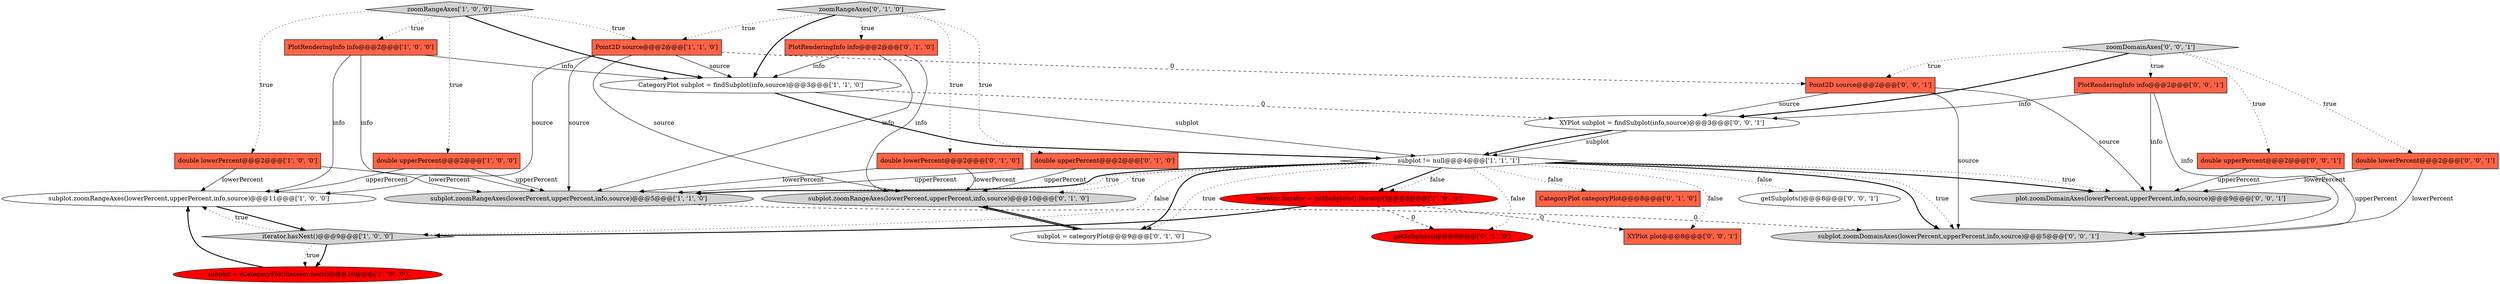 digraph {
7 [style = filled, label = "double lowerPercent@@@2@@@['1', '0', '0']", fillcolor = tomato, shape = box image = "AAA0AAABBB1BBB"];
2 [style = filled, label = "CategoryPlot subplot = findSubplot(info,source)@@@3@@@['1', '1', '0']", fillcolor = white, shape = ellipse image = "AAA0AAABBB1BBB"];
5 [style = filled, label = "iterator.hasNext()@@@9@@@['1', '0', '0']", fillcolor = lightgray, shape = diamond image = "AAA0AAABBB1BBB"];
14 [style = filled, label = "PlotRenderingInfo info@@@2@@@['0', '1', '0']", fillcolor = tomato, shape = box image = "AAA0AAABBB2BBB"];
29 [style = filled, label = "Point2D source@@@2@@@['0', '0', '1']", fillcolor = tomato, shape = box image = "AAA0AAABBB3BBB"];
10 [style = filled, label = "PlotRenderingInfo info@@@2@@@['1', '0', '0']", fillcolor = tomato, shape = box image = "AAA0AAABBB1BBB"];
21 [style = filled, label = "XYPlot subplot = findSubplot(info,source)@@@3@@@['0', '0', '1']", fillcolor = white, shape = ellipse image = "AAA0AAABBB3BBB"];
19 [style = filled, label = "zoomRangeAxes['0', '1', '0']", fillcolor = lightgray, shape = diamond image = "AAA0AAABBB2BBB"];
18 [style = filled, label = "subplot.zoomRangeAxes(lowerPercent,upperPercent,info,source)@@@10@@@['0', '1', '0']", fillcolor = lightgray, shape = ellipse image = "AAA0AAABBB2BBB"];
23 [style = filled, label = "getSubplots()@@@8@@@['0', '0', '1']", fillcolor = white, shape = ellipse image = "AAA0AAABBB3BBB"];
20 [style = filled, label = "zoomDomainAxes['0', '0', '1']", fillcolor = lightgray, shape = diamond image = "AAA0AAABBB3BBB"];
4 [style = filled, label = "subplot.zoomRangeAxes(lowerPercent,upperPercent,info,source)@@@5@@@['1', '1', '0']", fillcolor = lightgray, shape = ellipse image = "AAA0AAABBB1BBB"];
26 [style = filled, label = "double lowerPercent@@@2@@@['0', '0', '1']", fillcolor = tomato, shape = box image = "AAA0AAABBB3BBB"];
28 [style = filled, label = "subplot.zoomDomainAxes(lowerPercent,upperPercent,info,source)@@@5@@@['0', '0', '1']", fillcolor = lightgray, shape = ellipse image = "AAA0AAABBB3BBB"];
9 [style = filled, label = "subplot.zoomRangeAxes(lowerPercent,upperPercent,info,source)@@@11@@@['1', '0', '0']", fillcolor = white, shape = ellipse image = "AAA0AAABBB1BBB"];
1 [style = filled, label = "subplot != null@@@4@@@['1', '1', '1']", fillcolor = white, shape = diamond image = "AAA0AAABBB1BBB"];
0 [style = filled, label = "Iterator iterator = getSubplots().iterator()@@@8@@@['1', '0', '0']", fillcolor = red, shape = ellipse image = "AAA1AAABBB1BBB"];
12 [style = filled, label = "double lowerPercent@@@2@@@['0', '1', '0']", fillcolor = tomato, shape = box image = "AAA0AAABBB2BBB"];
15 [style = filled, label = "subplot = categoryPlot@@@9@@@['0', '1', '0']", fillcolor = white, shape = ellipse image = "AAA0AAABBB2BBB"];
25 [style = filled, label = "PlotRenderingInfo info@@@2@@@['0', '0', '1']", fillcolor = tomato, shape = box image = "AAA0AAABBB3BBB"];
11 [style = filled, label = "Point2D source@@@2@@@['1', '1', '0']", fillcolor = tomato, shape = box image = "AAA0AAABBB1BBB"];
17 [style = filled, label = "getSubplots()@@@8@@@['0', '1', '0']", fillcolor = red, shape = ellipse image = "AAA1AAABBB2BBB"];
27 [style = filled, label = "XYPlot plot@@@8@@@['0', '0', '1']", fillcolor = tomato, shape = box image = "AAA0AAABBB3BBB"];
13 [style = filled, label = "double upperPercent@@@2@@@['0', '1', '0']", fillcolor = tomato, shape = box image = "AAA0AAABBB2BBB"];
8 [style = filled, label = "double upperPercent@@@2@@@['1', '0', '0']", fillcolor = tomato, shape = box image = "AAA0AAABBB1BBB"];
24 [style = filled, label = "double upperPercent@@@2@@@['0', '0', '1']", fillcolor = tomato, shape = box image = "AAA0AAABBB3BBB"];
6 [style = filled, label = "zoomRangeAxes['1', '0', '0']", fillcolor = lightgray, shape = diamond image = "AAA0AAABBB1BBB"];
16 [style = filled, label = "CategoryPlot categoryPlot@@@8@@@['0', '1', '0']", fillcolor = tomato, shape = box image = "AAA0AAABBB2BBB"];
3 [style = filled, label = "subplot = (CategoryPlot)iterator.next()@@@10@@@['1', '0', '0']", fillcolor = red, shape = ellipse image = "AAA1AAABBB1BBB"];
22 [style = filled, label = "plot.zoomDomainAxes(lowerPercent,upperPercent,info,source)@@@9@@@['0', '0', '1']", fillcolor = lightgray, shape = ellipse image = "AAA0AAABBB3BBB"];
25->28 [style = solid, label="info"];
5->3 [style = bold, label=""];
11->2 [style = solid, label="source"];
19->14 [style = dotted, label="true"];
1->4 [style = bold, label=""];
8->4 [style = solid, label="upperPercent"];
20->25 [style = dotted, label="true"];
1->27 [style = dotted, label="false"];
0->27 [style = dashed, label="0"];
13->4 [style = solid, label="upperPercent"];
1->17 [style = dotted, label="false"];
20->24 [style = dotted, label="true"];
2->1 [style = bold, label=""];
1->15 [style = bold, label=""];
11->18 [style = solid, label="source"];
1->22 [style = dotted, label="true"];
10->2 [style = solid, label="info"];
18->15 [style = bold, label=""];
20->26 [style = dotted, label="true"];
2->1 [style = solid, label="subplot"];
11->29 [style = dashed, label="0"];
19->12 [style = dotted, label="true"];
1->4 [style = dotted, label="true"];
7->4 [style = solid, label="lowerPercent"];
13->18 [style = solid, label="upperPercent"];
26->28 [style = solid, label="lowerPercent"];
1->0 [style = bold, label=""];
19->2 [style = bold, label=""];
5->3 [style = dotted, label="true"];
19->13 [style = dotted, label="true"];
8->9 [style = solid, label="upperPercent"];
14->2 [style = solid, label="info"];
15->18 [style = bold, label=""];
0->17 [style = dashed, label="0"];
12->4 [style = solid, label="lowerPercent"];
4->28 [style = dashed, label="0"];
1->23 [style = dotted, label="false"];
6->2 [style = bold, label=""];
1->22 [style = bold, label=""];
20->21 [style = bold, label=""];
3->9 [style = bold, label=""];
6->10 [style = dotted, label="true"];
1->18 [style = dotted, label="true"];
11->4 [style = solid, label="source"];
10->4 [style = solid, label="info"];
24->28 [style = solid, label="upperPercent"];
1->28 [style = bold, label=""];
25->21 [style = solid, label="info"];
29->22 [style = solid, label="source"];
2->21 [style = dashed, label="0"];
10->9 [style = solid, label="info"];
20->29 [style = dotted, label="true"];
6->8 [style = dotted, label="true"];
19->11 [style = dotted, label="true"];
24->22 [style = solid, label="upperPercent"];
14->4 [style = solid, label="info"];
29->21 [style = solid, label="source"];
26->22 [style = solid, label="lowerPercent"];
25->22 [style = solid, label="info"];
21->1 [style = bold, label=""];
1->15 [style = dotted, label="true"];
6->7 [style = dotted, label="true"];
9->5 [style = bold, label=""];
12->18 [style = solid, label="lowerPercent"];
5->9 [style = dotted, label="true"];
29->28 [style = solid, label="source"];
21->1 [style = solid, label="subplot"];
1->5 [style = dotted, label="false"];
7->9 [style = solid, label="lowerPercent"];
6->11 [style = dotted, label="true"];
1->16 [style = dotted, label="false"];
14->18 [style = solid, label="info"];
11->9 [style = solid, label="source"];
1->0 [style = dotted, label="false"];
1->28 [style = dotted, label="true"];
0->5 [style = bold, label=""];
}
